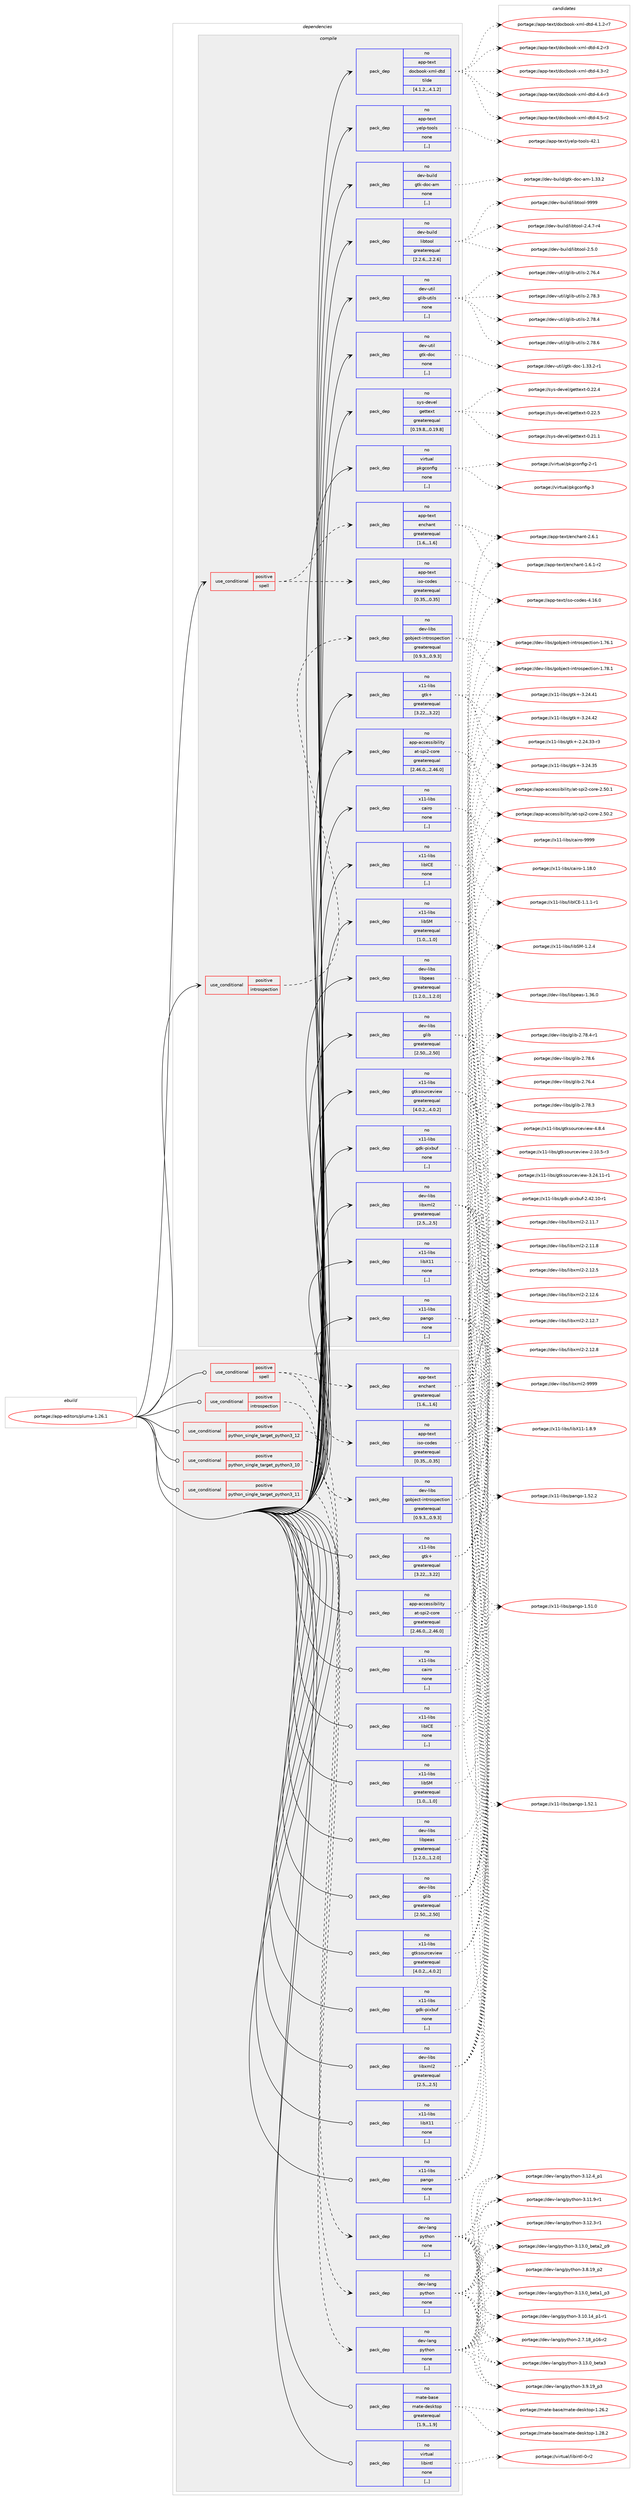 digraph prolog {

# *************
# Graph options
# *************

newrank=true;
concentrate=true;
compound=true;
graph [rankdir=LR,fontname=Helvetica,fontsize=10,ranksep=1.5];#, ranksep=2.5, nodesep=0.2];
edge  [arrowhead=vee];
node  [fontname=Helvetica,fontsize=10];

# **********
# The ebuild
# **********

subgraph cluster_leftcol {
color=gray;
rank=same;
label=<<i>ebuild</i>>;
id [label="portage://app-editors/pluma-1.26.1", color=red, width=4, href="../app-editors/pluma-1.26.1.svg"];
}

# ****************
# The dependencies
# ****************

subgraph cluster_midcol {
color=gray;
label=<<i>dependencies</i>>;
subgraph cluster_compile {
fillcolor="#eeeeee";
style=filled;
label=<<i>compile</i>>;
subgraph cond5375 {
dependency19518 [label=<<TABLE BORDER="0" CELLBORDER="1" CELLSPACING="0" CELLPADDING="4"><TR><TD ROWSPAN="3" CELLPADDING="10">use_conditional</TD></TR><TR><TD>positive</TD></TR><TR><TD>introspection</TD></TR></TABLE>>, shape=none, color=red];
subgraph pack14017 {
dependency19519 [label=<<TABLE BORDER="0" CELLBORDER="1" CELLSPACING="0" CELLPADDING="4" WIDTH="220"><TR><TD ROWSPAN="6" CELLPADDING="30">pack_dep</TD></TR><TR><TD WIDTH="110">no</TD></TR><TR><TD>dev-libs</TD></TR><TR><TD>gobject-introspection</TD></TR><TR><TD>greaterequal</TD></TR><TR><TD>[0.9.3,,,0.9.3]</TD></TR></TABLE>>, shape=none, color=blue];
}
dependency19518:e -> dependency19519:w [weight=20,style="dashed",arrowhead="vee"];
}
id:e -> dependency19518:w [weight=20,style="solid",arrowhead="vee"];
subgraph cond5376 {
dependency19520 [label=<<TABLE BORDER="0" CELLBORDER="1" CELLSPACING="0" CELLPADDING="4"><TR><TD ROWSPAN="3" CELLPADDING="10">use_conditional</TD></TR><TR><TD>positive</TD></TR><TR><TD>spell</TD></TR></TABLE>>, shape=none, color=red];
subgraph pack14018 {
dependency19521 [label=<<TABLE BORDER="0" CELLBORDER="1" CELLSPACING="0" CELLPADDING="4" WIDTH="220"><TR><TD ROWSPAN="6" CELLPADDING="30">pack_dep</TD></TR><TR><TD WIDTH="110">no</TD></TR><TR><TD>app-text</TD></TR><TR><TD>enchant</TD></TR><TR><TD>greaterequal</TD></TR><TR><TD>[1.6,,,1.6]</TD></TR></TABLE>>, shape=none, color=blue];
}
dependency19520:e -> dependency19521:w [weight=20,style="dashed",arrowhead="vee"];
subgraph pack14019 {
dependency19522 [label=<<TABLE BORDER="0" CELLBORDER="1" CELLSPACING="0" CELLPADDING="4" WIDTH="220"><TR><TD ROWSPAN="6" CELLPADDING="30">pack_dep</TD></TR><TR><TD WIDTH="110">no</TD></TR><TR><TD>app-text</TD></TR><TR><TD>iso-codes</TD></TR><TR><TD>greaterequal</TD></TR><TR><TD>[0.35,,,0.35]</TD></TR></TABLE>>, shape=none, color=blue];
}
dependency19520:e -> dependency19522:w [weight=20,style="dashed",arrowhead="vee"];
}
id:e -> dependency19520:w [weight=20,style="solid",arrowhead="vee"];
subgraph pack14020 {
dependency19523 [label=<<TABLE BORDER="0" CELLBORDER="1" CELLSPACING="0" CELLPADDING="4" WIDTH="220"><TR><TD ROWSPAN="6" CELLPADDING="30">pack_dep</TD></TR><TR><TD WIDTH="110">no</TD></TR><TR><TD>app-accessibility</TD></TR><TR><TD>at-spi2-core</TD></TR><TR><TD>greaterequal</TD></TR><TR><TD>[2.46.0,,,2.46.0]</TD></TR></TABLE>>, shape=none, color=blue];
}
id:e -> dependency19523:w [weight=20,style="solid",arrowhead="vee"];
subgraph pack14021 {
dependency19524 [label=<<TABLE BORDER="0" CELLBORDER="1" CELLSPACING="0" CELLPADDING="4" WIDTH="220"><TR><TD ROWSPAN="6" CELLPADDING="30">pack_dep</TD></TR><TR><TD WIDTH="110">no</TD></TR><TR><TD>app-text</TD></TR><TR><TD>docbook-xml-dtd</TD></TR><TR><TD>tilde</TD></TR><TR><TD>[4.1.2,,,4.1.2]</TD></TR></TABLE>>, shape=none, color=blue];
}
id:e -> dependency19524:w [weight=20,style="solid",arrowhead="vee"];
subgraph pack14022 {
dependency19525 [label=<<TABLE BORDER="0" CELLBORDER="1" CELLSPACING="0" CELLPADDING="4" WIDTH="220"><TR><TD ROWSPAN="6" CELLPADDING="30">pack_dep</TD></TR><TR><TD WIDTH="110">no</TD></TR><TR><TD>app-text</TD></TR><TR><TD>yelp-tools</TD></TR><TR><TD>none</TD></TR><TR><TD>[,,]</TD></TR></TABLE>>, shape=none, color=blue];
}
id:e -> dependency19525:w [weight=20,style="solid",arrowhead="vee"];
subgraph pack14023 {
dependency19526 [label=<<TABLE BORDER="0" CELLBORDER="1" CELLSPACING="0" CELLPADDING="4" WIDTH="220"><TR><TD ROWSPAN="6" CELLPADDING="30">pack_dep</TD></TR><TR><TD WIDTH="110">no</TD></TR><TR><TD>dev-build</TD></TR><TR><TD>gtk-doc-am</TD></TR><TR><TD>none</TD></TR><TR><TD>[,,]</TD></TR></TABLE>>, shape=none, color=blue];
}
id:e -> dependency19526:w [weight=20,style="solid",arrowhead="vee"];
subgraph pack14024 {
dependency19527 [label=<<TABLE BORDER="0" CELLBORDER="1" CELLSPACING="0" CELLPADDING="4" WIDTH="220"><TR><TD ROWSPAN="6" CELLPADDING="30">pack_dep</TD></TR><TR><TD WIDTH="110">no</TD></TR><TR><TD>dev-build</TD></TR><TR><TD>libtool</TD></TR><TR><TD>greaterequal</TD></TR><TR><TD>[2.2.6,,,2.2.6]</TD></TR></TABLE>>, shape=none, color=blue];
}
id:e -> dependency19527:w [weight=20,style="solid",arrowhead="vee"];
subgraph pack14025 {
dependency19528 [label=<<TABLE BORDER="0" CELLBORDER="1" CELLSPACING="0" CELLPADDING="4" WIDTH="220"><TR><TD ROWSPAN="6" CELLPADDING="30">pack_dep</TD></TR><TR><TD WIDTH="110">no</TD></TR><TR><TD>dev-libs</TD></TR><TR><TD>glib</TD></TR><TR><TD>greaterequal</TD></TR><TR><TD>[2.50,,,2.50]</TD></TR></TABLE>>, shape=none, color=blue];
}
id:e -> dependency19528:w [weight=20,style="solid",arrowhead="vee"];
subgraph pack14026 {
dependency19529 [label=<<TABLE BORDER="0" CELLBORDER="1" CELLSPACING="0" CELLPADDING="4" WIDTH="220"><TR><TD ROWSPAN="6" CELLPADDING="30">pack_dep</TD></TR><TR><TD WIDTH="110">no</TD></TR><TR><TD>dev-libs</TD></TR><TR><TD>libpeas</TD></TR><TR><TD>greaterequal</TD></TR><TR><TD>[1.2.0,,,1.2.0]</TD></TR></TABLE>>, shape=none, color=blue];
}
id:e -> dependency19529:w [weight=20,style="solid",arrowhead="vee"];
subgraph pack14027 {
dependency19530 [label=<<TABLE BORDER="0" CELLBORDER="1" CELLSPACING="0" CELLPADDING="4" WIDTH="220"><TR><TD ROWSPAN="6" CELLPADDING="30">pack_dep</TD></TR><TR><TD WIDTH="110">no</TD></TR><TR><TD>dev-libs</TD></TR><TR><TD>libxml2</TD></TR><TR><TD>greaterequal</TD></TR><TR><TD>[2.5,,,2.5]</TD></TR></TABLE>>, shape=none, color=blue];
}
id:e -> dependency19530:w [weight=20,style="solid",arrowhead="vee"];
subgraph pack14028 {
dependency19531 [label=<<TABLE BORDER="0" CELLBORDER="1" CELLSPACING="0" CELLPADDING="4" WIDTH="220"><TR><TD ROWSPAN="6" CELLPADDING="30">pack_dep</TD></TR><TR><TD WIDTH="110">no</TD></TR><TR><TD>dev-util</TD></TR><TR><TD>glib-utils</TD></TR><TR><TD>none</TD></TR><TR><TD>[,,]</TD></TR></TABLE>>, shape=none, color=blue];
}
id:e -> dependency19531:w [weight=20,style="solid",arrowhead="vee"];
subgraph pack14029 {
dependency19532 [label=<<TABLE BORDER="0" CELLBORDER="1" CELLSPACING="0" CELLPADDING="4" WIDTH="220"><TR><TD ROWSPAN="6" CELLPADDING="30">pack_dep</TD></TR><TR><TD WIDTH="110">no</TD></TR><TR><TD>dev-util</TD></TR><TR><TD>gtk-doc</TD></TR><TR><TD>none</TD></TR><TR><TD>[,,]</TD></TR></TABLE>>, shape=none, color=blue];
}
id:e -> dependency19532:w [weight=20,style="solid",arrowhead="vee"];
subgraph pack14030 {
dependency19533 [label=<<TABLE BORDER="0" CELLBORDER="1" CELLSPACING="0" CELLPADDING="4" WIDTH="220"><TR><TD ROWSPAN="6" CELLPADDING="30">pack_dep</TD></TR><TR><TD WIDTH="110">no</TD></TR><TR><TD>sys-devel</TD></TR><TR><TD>gettext</TD></TR><TR><TD>greaterequal</TD></TR><TR><TD>[0.19.8,,,0.19.8]</TD></TR></TABLE>>, shape=none, color=blue];
}
id:e -> dependency19533:w [weight=20,style="solid",arrowhead="vee"];
subgraph pack14031 {
dependency19534 [label=<<TABLE BORDER="0" CELLBORDER="1" CELLSPACING="0" CELLPADDING="4" WIDTH="220"><TR><TD ROWSPAN="6" CELLPADDING="30">pack_dep</TD></TR><TR><TD WIDTH="110">no</TD></TR><TR><TD>virtual</TD></TR><TR><TD>pkgconfig</TD></TR><TR><TD>none</TD></TR><TR><TD>[,,]</TD></TR></TABLE>>, shape=none, color=blue];
}
id:e -> dependency19534:w [weight=20,style="solid",arrowhead="vee"];
subgraph pack14032 {
dependency19535 [label=<<TABLE BORDER="0" CELLBORDER="1" CELLSPACING="0" CELLPADDING="4" WIDTH="220"><TR><TD ROWSPAN="6" CELLPADDING="30">pack_dep</TD></TR><TR><TD WIDTH="110">no</TD></TR><TR><TD>x11-libs</TD></TR><TR><TD>cairo</TD></TR><TR><TD>none</TD></TR><TR><TD>[,,]</TD></TR></TABLE>>, shape=none, color=blue];
}
id:e -> dependency19535:w [weight=20,style="solid",arrowhead="vee"];
subgraph pack14033 {
dependency19536 [label=<<TABLE BORDER="0" CELLBORDER="1" CELLSPACING="0" CELLPADDING="4" WIDTH="220"><TR><TD ROWSPAN="6" CELLPADDING="30">pack_dep</TD></TR><TR><TD WIDTH="110">no</TD></TR><TR><TD>x11-libs</TD></TR><TR><TD>gdk-pixbuf</TD></TR><TR><TD>none</TD></TR><TR><TD>[,,]</TD></TR></TABLE>>, shape=none, color=blue];
}
id:e -> dependency19536:w [weight=20,style="solid",arrowhead="vee"];
subgraph pack14034 {
dependency19537 [label=<<TABLE BORDER="0" CELLBORDER="1" CELLSPACING="0" CELLPADDING="4" WIDTH="220"><TR><TD ROWSPAN="6" CELLPADDING="30">pack_dep</TD></TR><TR><TD WIDTH="110">no</TD></TR><TR><TD>x11-libs</TD></TR><TR><TD>gtk+</TD></TR><TR><TD>greaterequal</TD></TR><TR><TD>[3.22,,,3.22]</TD></TR></TABLE>>, shape=none, color=blue];
}
id:e -> dependency19537:w [weight=20,style="solid",arrowhead="vee"];
subgraph pack14035 {
dependency19538 [label=<<TABLE BORDER="0" CELLBORDER="1" CELLSPACING="0" CELLPADDING="4" WIDTH="220"><TR><TD ROWSPAN="6" CELLPADDING="30">pack_dep</TD></TR><TR><TD WIDTH="110">no</TD></TR><TR><TD>x11-libs</TD></TR><TR><TD>gtksourceview</TD></TR><TR><TD>greaterequal</TD></TR><TR><TD>[4.0.2,,,4.0.2]</TD></TR></TABLE>>, shape=none, color=blue];
}
id:e -> dependency19538:w [weight=20,style="solid",arrowhead="vee"];
subgraph pack14036 {
dependency19539 [label=<<TABLE BORDER="0" CELLBORDER="1" CELLSPACING="0" CELLPADDING="4" WIDTH="220"><TR><TD ROWSPAN="6" CELLPADDING="30">pack_dep</TD></TR><TR><TD WIDTH="110">no</TD></TR><TR><TD>x11-libs</TD></TR><TR><TD>libICE</TD></TR><TR><TD>none</TD></TR><TR><TD>[,,]</TD></TR></TABLE>>, shape=none, color=blue];
}
id:e -> dependency19539:w [weight=20,style="solid",arrowhead="vee"];
subgraph pack14037 {
dependency19540 [label=<<TABLE BORDER="0" CELLBORDER="1" CELLSPACING="0" CELLPADDING="4" WIDTH="220"><TR><TD ROWSPAN="6" CELLPADDING="30">pack_dep</TD></TR><TR><TD WIDTH="110">no</TD></TR><TR><TD>x11-libs</TD></TR><TR><TD>libSM</TD></TR><TR><TD>greaterequal</TD></TR><TR><TD>[1.0,,,1.0]</TD></TR></TABLE>>, shape=none, color=blue];
}
id:e -> dependency19540:w [weight=20,style="solid",arrowhead="vee"];
subgraph pack14038 {
dependency19541 [label=<<TABLE BORDER="0" CELLBORDER="1" CELLSPACING="0" CELLPADDING="4" WIDTH="220"><TR><TD ROWSPAN="6" CELLPADDING="30">pack_dep</TD></TR><TR><TD WIDTH="110">no</TD></TR><TR><TD>x11-libs</TD></TR><TR><TD>libX11</TD></TR><TR><TD>none</TD></TR><TR><TD>[,,]</TD></TR></TABLE>>, shape=none, color=blue];
}
id:e -> dependency19541:w [weight=20,style="solid",arrowhead="vee"];
subgraph pack14039 {
dependency19542 [label=<<TABLE BORDER="0" CELLBORDER="1" CELLSPACING="0" CELLPADDING="4" WIDTH="220"><TR><TD ROWSPAN="6" CELLPADDING="30">pack_dep</TD></TR><TR><TD WIDTH="110">no</TD></TR><TR><TD>x11-libs</TD></TR><TR><TD>pango</TD></TR><TR><TD>none</TD></TR><TR><TD>[,,]</TD></TR></TABLE>>, shape=none, color=blue];
}
id:e -> dependency19542:w [weight=20,style="solid",arrowhead="vee"];
}
subgraph cluster_compileandrun {
fillcolor="#eeeeee";
style=filled;
label=<<i>compile and run</i>>;
}
subgraph cluster_run {
fillcolor="#eeeeee";
style=filled;
label=<<i>run</i>>;
subgraph cond5377 {
dependency19543 [label=<<TABLE BORDER="0" CELLBORDER="1" CELLSPACING="0" CELLPADDING="4"><TR><TD ROWSPAN="3" CELLPADDING="10">use_conditional</TD></TR><TR><TD>positive</TD></TR><TR><TD>introspection</TD></TR></TABLE>>, shape=none, color=red];
subgraph pack14040 {
dependency19544 [label=<<TABLE BORDER="0" CELLBORDER="1" CELLSPACING="0" CELLPADDING="4" WIDTH="220"><TR><TD ROWSPAN="6" CELLPADDING="30">pack_dep</TD></TR><TR><TD WIDTH="110">no</TD></TR><TR><TD>dev-libs</TD></TR><TR><TD>gobject-introspection</TD></TR><TR><TD>greaterequal</TD></TR><TR><TD>[0.9.3,,,0.9.3]</TD></TR></TABLE>>, shape=none, color=blue];
}
dependency19543:e -> dependency19544:w [weight=20,style="dashed",arrowhead="vee"];
}
id:e -> dependency19543:w [weight=20,style="solid",arrowhead="odot"];
subgraph cond5378 {
dependency19545 [label=<<TABLE BORDER="0" CELLBORDER="1" CELLSPACING="0" CELLPADDING="4"><TR><TD ROWSPAN="3" CELLPADDING="10">use_conditional</TD></TR><TR><TD>positive</TD></TR><TR><TD>python_single_target_python3_10</TD></TR></TABLE>>, shape=none, color=red];
subgraph pack14041 {
dependency19546 [label=<<TABLE BORDER="0" CELLBORDER="1" CELLSPACING="0" CELLPADDING="4" WIDTH="220"><TR><TD ROWSPAN="6" CELLPADDING="30">pack_dep</TD></TR><TR><TD WIDTH="110">no</TD></TR><TR><TD>dev-lang</TD></TR><TR><TD>python</TD></TR><TR><TD>none</TD></TR><TR><TD>[,,]</TD></TR></TABLE>>, shape=none, color=blue];
}
dependency19545:e -> dependency19546:w [weight=20,style="dashed",arrowhead="vee"];
}
id:e -> dependency19545:w [weight=20,style="solid",arrowhead="odot"];
subgraph cond5379 {
dependency19547 [label=<<TABLE BORDER="0" CELLBORDER="1" CELLSPACING="0" CELLPADDING="4"><TR><TD ROWSPAN="3" CELLPADDING="10">use_conditional</TD></TR><TR><TD>positive</TD></TR><TR><TD>python_single_target_python3_11</TD></TR></TABLE>>, shape=none, color=red];
subgraph pack14042 {
dependency19548 [label=<<TABLE BORDER="0" CELLBORDER="1" CELLSPACING="0" CELLPADDING="4" WIDTH="220"><TR><TD ROWSPAN="6" CELLPADDING="30">pack_dep</TD></TR><TR><TD WIDTH="110">no</TD></TR><TR><TD>dev-lang</TD></TR><TR><TD>python</TD></TR><TR><TD>none</TD></TR><TR><TD>[,,]</TD></TR></TABLE>>, shape=none, color=blue];
}
dependency19547:e -> dependency19548:w [weight=20,style="dashed",arrowhead="vee"];
}
id:e -> dependency19547:w [weight=20,style="solid",arrowhead="odot"];
subgraph cond5380 {
dependency19549 [label=<<TABLE BORDER="0" CELLBORDER="1" CELLSPACING="0" CELLPADDING="4"><TR><TD ROWSPAN="3" CELLPADDING="10">use_conditional</TD></TR><TR><TD>positive</TD></TR><TR><TD>python_single_target_python3_12</TD></TR></TABLE>>, shape=none, color=red];
subgraph pack14043 {
dependency19550 [label=<<TABLE BORDER="0" CELLBORDER="1" CELLSPACING="0" CELLPADDING="4" WIDTH="220"><TR><TD ROWSPAN="6" CELLPADDING="30">pack_dep</TD></TR><TR><TD WIDTH="110">no</TD></TR><TR><TD>dev-lang</TD></TR><TR><TD>python</TD></TR><TR><TD>none</TD></TR><TR><TD>[,,]</TD></TR></TABLE>>, shape=none, color=blue];
}
dependency19549:e -> dependency19550:w [weight=20,style="dashed",arrowhead="vee"];
}
id:e -> dependency19549:w [weight=20,style="solid",arrowhead="odot"];
subgraph cond5381 {
dependency19551 [label=<<TABLE BORDER="0" CELLBORDER="1" CELLSPACING="0" CELLPADDING="4"><TR><TD ROWSPAN="3" CELLPADDING="10">use_conditional</TD></TR><TR><TD>positive</TD></TR><TR><TD>spell</TD></TR></TABLE>>, shape=none, color=red];
subgraph pack14044 {
dependency19552 [label=<<TABLE BORDER="0" CELLBORDER="1" CELLSPACING="0" CELLPADDING="4" WIDTH="220"><TR><TD ROWSPAN="6" CELLPADDING="30">pack_dep</TD></TR><TR><TD WIDTH="110">no</TD></TR><TR><TD>app-text</TD></TR><TR><TD>enchant</TD></TR><TR><TD>greaterequal</TD></TR><TR><TD>[1.6,,,1.6]</TD></TR></TABLE>>, shape=none, color=blue];
}
dependency19551:e -> dependency19552:w [weight=20,style="dashed",arrowhead="vee"];
subgraph pack14045 {
dependency19553 [label=<<TABLE BORDER="0" CELLBORDER="1" CELLSPACING="0" CELLPADDING="4" WIDTH="220"><TR><TD ROWSPAN="6" CELLPADDING="30">pack_dep</TD></TR><TR><TD WIDTH="110">no</TD></TR><TR><TD>app-text</TD></TR><TR><TD>iso-codes</TD></TR><TR><TD>greaterequal</TD></TR><TR><TD>[0.35,,,0.35]</TD></TR></TABLE>>, shape=none, color=blue];
}
dependency19551:e -> dependency19553:w [weight=20,style="dashed",arrowhead="vee"];
}
id:e -> dependency19551:w [weight=20,style="solid",arrowhead="odot"];
subgraph pack14046 {
dependency19554 [label=<<TABLE BORDER="0" CELLBORDER="1" CELLSPACING="0" CELLPADDING="4" WIDTH="220"><TR><TD ROWSPAN="6" CELLPADDING="30">pack_dep</TD></TR><TR><TD WIDTH="110">no</TD></TR><TR><TD>app-accessibility</TD></TR><TR><TD>at-spi2-core</TD></TR><TR><TD>greaterequal</TD></TR><TR><TD>[2.46.0,,,2.46.0]</TD></TR></TABLE>>, shape=none, color=blue];
}
id:e -> dependency19554:w [weight=20,style="solid",arrowhead="odot"];
subgraph pack14047 {
dependency19555 [label=<<TABLE BORDER="0" CELLBORDER="1" CELLSPACING="0" CELLPADDING="4" WIDTH="220"><TR><TD ROWSPAN="6" CELLPADDING="30">pack_dep</TD></TR><TR><TD WIDTH="110">no</TD></TR><TR><TD>dev-libs</TD></TR><TR><TD>glib</TD></TR><TR><TD>greaterequal</TD></TR><TR><TD>[2.50,,,2.50]</TD></TR></TABLE>>, shape=none, color=blue];
}
id:e -> dependency19555:w [weight=20,style="solid",arrowhead="odot"];
subgraph pack14048 {
dependency19556 [label=<<TABLE BORDER="0" CELLBORDER="1" CELLSPACING="0" CELLPADDING="4" WIDTH="220"><TR><TD ROWSPAN="6" CELLPADDING="30">pack_dep</TD></TR><TR><TD WIDTH="110">no</TD></TR><TR><TD>dev-libs</TD></TR><TR><TD>libpeas</TD></TR><TR><TD>greaterequal</TD></TR><TR><TD>[1.2.0,,,1.2.0]</TD></TR></TABLE>>, shape=none, color=blue];
}
id:e -> dependency19556:w [weight=20,style="solid",arrowhead="odot"];
subgraph pack14049 {
dependency19557 [label=<<TABLE BORDER="0" CELLBORDER="1" CELLSPACING="0" CELLPADDING="4" WIDTH="220"><TR><TD ROWSPAN="6" CELLPADDING="30">pack_dep</TD></TR><TR><TD WIDTH="110">no</TD></TR><TR><TD>dev-libs</TD></TR><TR><TD>libxml2</TD></TR><TR><TD>greaterequal</TD></TR><TR><TD>[2.5,,,2.5]</TD></TR></TABLE>>, shape=none, color=blue];
}
id:e -> dependency19557:w [weight=20,style="solid",arrowhead="odot"];
subgraph pack14050 {
dependency19558 [label=<<TABLE BORDER="0" CELLBORDER="1" CELLSPACING="0" CELLPADDING="4" WIDTH="220"><TR><TD ROWSPAN="6" CELLPADDING="30">pack_dep</TD></TR><TR><TD WIDTH="110">no</TD></TR><TR><TD>mate-base</TD></TR><TR><TD>mate-desktop</TD></TR><TR><TD>greaterequal</TD></TR><TR><TD>[1.9,,,1.9]</TD></TR></TABLE>>, shape=none, color=blue];
}
id:e -> dependency19558:w [weight=20,style="solid",arrowhead="odot"];
subgraph pack14051 {
dependency19559 [label=<<TABLE BORDER="0" CELLBORDER="1" CELLSPACING="0" CELLPADDING="4" WIDTH="220"><TR><TD ROWSPAN="6" CELLPADDING="30">pack_dep</TD></TR><TR><TD WIDTH="110">no</TD></TR><TR><TD>virtual</TD></TR><TR><TD>libintl</TD></TR><TR><TD>none</TD></TR><TR><TD>[,,]</TD></TR></TABLE>>, shape=none, color=blue];
}
id:e -> dependency19559:w [weight=20,style="solid",arrowhead="odot"];
subgraph pack14052 {
dependency19560 [label=<<TABLE BORDER="0" CELLBORDER="1" CELLSPACING="0" CELLPADDING="4" WIDTH="220"><TR><TD ROWSPAN="6" CELLPADDING="30">pack_dep</TD></TR><TR><TD WIDTH="110">no</TD></TR><TR><TD>x11-libs</TD></TR><TR><TD>cairo</TD></TR><TR><TD>none</TD></TR><TR><TD>[,,]</TD></TR></TABLE>>, shape=none, color=blue];
}
id:e -> dependency19560:w [weight=20,style="solid",arrowhead="odot"];
subgraph pack14053 {
dependency19561 [label=<<TABLE BORDER="0" CELLBORDER="1" CELLSPACING="0" CELLPADDING="4" WIDTH="220"><TR><TD ROWSPAN="6" CELLPADDING="30">pack_dep</TD></TR><TR><TD WIDTH="110">no</TD></TR><TR><TD>x11-libs</TD></TR><TR><TD>gdk-pixbuf</TD></TR><TR><TD>none</TD></TR><TR><TD>[,,]</TD></TR></TABLE>>, shape=none, color=blue];
}
id:e -> dependency19561:w [weight=20,style="solid",arrowhead="odot"];
subgraph pack14054 {
dependency19562 [label=<<TABLE BORDER="0" CELLBORDER="1" CELLSPACING="0" CELLPADDING="4" WIDTH="220"><TR><TD ROWSPAN="6" CELLPADDING="30">pack_dep</TD></TR><TR><TD WIDTH="110">no</TD></TR><TR><TD>x11-libs</TD></TR><TR><TD>gtk+</TD></TR><TR><TD>greaterequal</TD></TR><TR><TD>[3.22,,,3.22]</TD></TR></TABLE>>, shape=none, color=blue];
}
id:e -> dependency19562:w [weight=20,style="solid",arrowhead="odot"];
subgraph pack14055 {
dependency19563 [label=<<TABLE BORDER="0" CELLBORDER="1" CELLSPACING="0" CELLPADDING="4" WIDTH="220"><TR><TD ROWSPAN="6" CELLPADDING="30">pack_dep</TD></TR><TR><TD WIDTH="110">no</TD></TR><TR><TD>x11-libs</TD></TR><TR><TD>gtksourceview</TD></TR><TR><TD>greaterequal</TD></TR><TR><TD>[4.0.2,,,4.0.2]</TD></TR></TABLE>>, shape=none, color=blue];
}
id:e -> dependency19563:w [weight=20,style="solid",arrowhead="odot"];
subgraph pack14056 {
dependency19564 [label=<<TABLE BORDER="0" CELLBORDER="1" CELLSPACING="0" CELLPADDING="4" WIDTH="220"><TR><TD ROWSPAN="6" CELLPADDING="30">pack_dep</TD></TR><TR><TD WIDTH="110">no</TD></TR><TR><TD>x11-libs</TD></TR><TR><TD>libICE</TD></TR><TR><TD>none</TD></TR><TR><TD>[,,]</TD></TR></TABLE>>, shape=none, color=blue];
}
id:e -> dependency19564:w [weight=20,style="solid",arrowhead="odot"];
subgraph pack14057 {
dependency19565 [label=<<TABLE BORDER="0" CELLBORDER="1" CELLSPACING="0" CELLPADDING="4" WIDTH="220"><TR><TD ROWSPAN="6" CELLPADDING="30">pack_dep</TD></TR><TR><TD WIDTH="110">no</TD></TR><TR><TD>x11-libs</TD></TR><TR><TD>libSM</TD></TR><TR><TD>greaterequal</TD></TR><TR><TD>[1.0,,,1.0]</TD></TR></TABLE>>, shape=none, color=blue];
}
id:e -> dependency19565:w [weight=20,style="solid",arrowhead="odot"];
subgraph pack14058 {
dependency19566 [label=<<TABLE BORDER="0" CELLBORDER="1" CELLSPACING="0" CELLPADDING="4" WIDTH="220"><TR><TD ROWSPAN="6" CELLPADDING="30">pack_dep</TD></TR><TR><TD WIDTH="110">no</TD></TR><TR><TD>x11-libs</TD></TR><TR><TD>libX11</TD></TR><TR><TD>none</TD></TR><TR><TD>[,,]</TD></TR></TABLE>>, shape=none, color=blue];
}
id:e -> dependency19566:w [weight=20,style="solid",arrowhead="odot"];
subgraph pack14059 {
dependency19567 [label=<<TABLE BORDER="0" CELLBORDER="1" CELLSPACING="0" CELLPADDING="4" WIDTH="220"><TR><TD ROWSPAN="6" CELLPADDING="30">pack_dep</TD></TR><TR><TD WIDTH="110">no</TD></TR><TR><TD>x11-libs</TD></TR><TR><TD>pango</TD></TR><TR><TD>none</TD></TR><TR><TD>[,,]</TD></TR></TABLE>>, shape=none, color=blue];
}
id:e -> dependency19567:w [weight=20,style="solid",arrowhead="odot"];
}
}

# **************
# The candidates
# **************

subgraph cluster_choices {
rank=same;
color=gray;
label=<<i>candidates</i>>;

subgraph choice14017 {
color=black;
nodesep=1;
choice1001011184510810598115471031119810610199116451051101161141111151121019911610511111045494655544649 [label="portage://dev-libs/gobject-introspection-1.76.1", color=red, width=4,href="../dev-libs/gobject-introspection-1.76.1.svg"];
choice1001011184510810598115471031119810610199116451051101161141111151121019911610511111045494655564649 [label="portage://dev-libs/gobject-introspection-1.78.1", color=red, width=4,href="../dev-libs/gobject-introspection-1.78.1.svg"];
dependency19519:e -> choice1001011184510810598115471031119810610199116451051101161141111151121019911610511111045494655544649:w [style=dotted,weight="100"];
dependency19519:e -> choice1001011184510810598115471031119810610199116451051101161141111151121019911610511111045494655564649:w [style=dotted,weight="100"];
}
subgraph choice14018 {
color=black;
nodesep=1;
choice97112112451161011201164710111099104971101164549465446494511450 [label="portage://app-text/enchant-1.6.1-r2", color=red, width=4,href="../app-text/enchant-1.6.1-r2.svg"];
choice9711211245116101120116471011109910497110116455046544649 [label="portage://app-text/enchant-2.6.1", color=red, width=4,href="../app-text/enchant-2.6.1.svg"];
dependency19521:e -> choice97112112451161011201164710111099104971101164549465446494511450:w [style=dotted,weight="100"];
dependency19521:e -> choice9711211245116101120116471011109910497110116455046544649:w [style=dotted,weight="100"];
}
subgraph choice14019 {
color=black;
nodesep=1;
choice971121124511610112011647105115111459911110010111545524649544648 [label="portage://app-text/iso-codes-4.16.0", color=red, width=4,href="../app-text/iso-codes-4.16.0.svg"];
dependency19522:e -> choice971121124511610112011647105115111459911110010111545524649544648:w [style=dotted,weight="100"];
}
subgraph choice14020 {
color=black;
nodesep=1;
choice97112112459799991011151151059810510810511612147971164511511210550459911111410145504653484649 [label="portage://app-accessibility/at-spi2-core-2.50.1", color=red, width=4,href="../app-accessibility/at-spi2-core-2.50.1.svg"];
choice97112112459799991011151151059810510810511612147971164511511210550459911111410145504653484650 [label="portage://app-accessibility/at-spi2-core-2.50.2", color=red, width=4,href="../app-accessibility/at-spi2-core-2.50.2.svg"];
dependency19523:e -> choice97112112459799991011151151059810510810511612147971164511511210550459911111410145504653484649:w [style=dotted,weight="100"];
dependency19523:e -> choice97112112459799991011151151059810510810511612147971164511511210550459911111410145504653484650:w [style=dotted,weight="100"];
}
subgraph choice14021 {
color=black;
nodesep=1;
choice971121124511610112011647100111999811111110745120109108451001161004552464946504511455 [label="portage://app-text/docbook-xml-dtd-4.1.2-r7", color=red, width=4,href="../app-text/docbook-xml-dtd-4.1.2-r7.svg"];
choice97112112451161011201164710011199981111111074512010910845100116100455246504511451 [label="portage://app-text/docbook-xml-dtd-4.2-r3", color=red, width=4,href="../app-text/docbook-xml-dtd-4.2-r3.svg"];
choice97112112451161011201164710011199981111111074512010910845100116100455246514511450 [label="portage://app-text/docbook-xml-dtd-4.3-r2", color=red, width=4,href="../app-text/docbook-xml-dtd-4.3-r2.svg"];
choice97112112451161011201164710011199981111111074512010910845100116100455246524511451 [label="portage://app-text/docbook-xml-dtd-4.4-r3", color=red, width=4,href="../app-text/docbook-xml-dtd-4.4-r3.svg"];
choice97112112451161011201164710011199981111111074512010910845100116100455246534511450 [label="portage://app-text/docbook-xml-dtd-4.5-r2", color=red, width=4,href="../app-text/docbook-xml-dtd-4.5-r2.svg"];
dependency19524:e -> choice971121124511610112011647100111999811111110745120109108451001161004552464946504511455:w [style=dotted,weight="100"];
dependency19524:e -> choice97112112451161011201164710011199981111111074512010910845100116100455246504511451:w [style=dotted,weight="100"];
dependency19524:e -> choice97112112451161011201164710011199981111111074512010910845100116100455246514511450:w [style=dotted,weight="100"];
dependency19524:e -> choice97112112451161011201164710011199981111111074512010910845100116100455246524511451:w [style=dotted,weight="100"];
dependency19524:e -> choice97112112451161011201164710011199981111111074512010910845100116100455246534511450:w [style=dotted,weight="100"];
}
subgraph choice14022 {
color=black;
nodesep=1;
choice971121124511610112011647121101108112451161111111081154552504649 [label="portage://app-text/yelp-tools-42.1", color=red, width=4,href="../app-text/yelp-tools-42.1.svg"];
dependency19525:e -> choice971121124511610112011647121101108112451161111111081154552504649:w [style=dotted,weight="100"];
}
subgraph choice14023 {
color=black;
nodesep=1;
choice1001011184598117105108100471031161074510011199459710945494651514650 [label="portage://dev-build/gtk-doc-am-1.33.2", color=red, width=4,href="../dev-build/gtk-doc-am-1.33.2.svg"];
dependency19526:e -> choice1001011184598117105108100471031161074510011199459710945494651514650:w [style=dotted,weight="100"];
}
subgraph choice14024 {
color=black;
nodesep=1;
choice100101118459811710510810047108105981161111111084550465246554511452 [label="portage://dev-build/libtool-2.4.7-r4", color=red, width=4,href="../dev-build/libtool-2.4.7-r4.svg"];
choice10010111845981171051081004710810598116111111108455046534648 [label="portage://dev-build/libtool-2.5.0", color=red, width=4,href="../dev-build/libtool-2.5.0.svg"];
choice100101118459811710510810047108105981161111111084557575757 [label="portage://dev-build/libtool-9999", color=red, width=4,href="../dev-build/libtool-9999.svg"];
dependency19527:e -> choice100101118459811710510810047108105981161111111084550465246554511452:w [style=dotted,weight="100"];
dependency19527:e -> choice10010111845981171051081004710810598116111111108455046534648:w [style=dotted,weight="100"];
dependency19527:e -> choice100101118459811710510810047108105981161111111084557575757:w [style=dotted,weight="100"];
}
subgraph choice14025 {
color=black;
nodesep=1;
choice1001011184510810598115471031081059845504655544652 [label="portage://dev-libs/glib-2.76.4", color=red, width=4,href="../dev-libs/glib-2.76.4.svg"];
choice1001011184510810598115471031081059845504655564651 [label="portage://dev-libs/glib-2.78.3", color=red, width=4,href="../dev-libs/glib-2.78.3.svg"];
choice10010111845108105981154710310810598455046555646524511449 [label="portage://dev-libs/glib-2.78.4-r1", color=red, width=4,href="../dev-libs/glib-2.78.4-r1.svg"];
choice1001011184510810598115471031081059845504655564654 [label="portage://dev-libs/glib-2.78.6", color=red, width=4,href="../dev-libs/glib-2.78.6.svg"];
dependency19528:e -> choice1001011184510810598115471031081059845504655544652:w [style=dotted,weight="100"];
dependency19528:e -> choice1001011184510810598115471031081059845504655564651:w [style=dotted,weight="100"];
dependency19528:e -> choice10010111845108105981154710310810598455046555646524511449:w [style=dotted,weight="100"];
dependency19528:e -> choice1001011184510810598115471031081059845504655564654:w [style=dotted,weight="100"];
}
subgraph choice14026 {
color=black;
nodesep=1;
choice100101118451081059811547108105981121019711545494651544648 [label="portage://dev-libs/libpeas-1.36.0", color=red, width=4,href="../dev-libs/libpeas-1.36.0.svg"];
dependency19529:e -> choice100101118451081059811547108105981121019711545494651544648:w [style=dotted,weight="100"];
}
subgraph choice14027 {
color=black;
nodesep=1;
choice100101118451081059811547108105981201091085045504649494655 [label="portage://dev-libs/libxml2-2.11.7", color=red, width=4,href="../dev-libs/libxml2-2.11.7.svg"];
choice100101118451081059811547108105981201091085045504649494656 [label="portage://dev-libs/libxml2-2.11.8", color=red, width=4,href="../dev-libs/libxml2-2.11.8.svg"];
choice100101118451081059811547108105981201091085045504649504653 [label="portage://dev-libs/libxml2-2.12.5", color=red, width=4,href="../dev-libs/libxml2-2.12.5.svg"];
choice100101118451081059811547108105981201091085045504649504654 [label="portage://dev-libs/libxml2-2.12.6", color=red, width=4,href="../dev-libs/libxml2-2.12.6.svg"];
choice100101118451081059811547108105981201091085045504649504655 [label="portage://dev-libs/libxml2-2.12.7", color=red, width=4,href="../dev-libs/libxml2-2.12.7.svg"];
choice100101118451081059811547108105981201091085045504649504656 [label="portage://dev-libs/libxml2-2.12.8", color=red, width=4,href="../dev-libs/libxml2-2.12.8.svg"];
choice10010111845108105981154710810598120109108504557575757 [label="portage://dev-libs/libxml2-9999", color=red, width=4,href="../dev-libs/libxml2-9999.svg"];
dependency19530:e -> choice100101118451081059811547108105981201091085045504649494655:w [style=dotted,weight="100"];
dependency19530:e -> choice100101118451081059811547108105981201091085045504649494656:w [style=dotted,weight="100"];
dependency19530:e -> choice100101118451081059811547108105981201091085045504649504653:w [style=dotted,weight="100"];
dependency19530:e -> choice100101118451081059811547108105981201091085045504649504654:w [style=dotted,weight="100"];
dependency19530:e -> choice100101118451081059811547108105981201091085045504649504655:w [style=dotted,weight="100"];
dependency19530:e -> choice100101118451081059811547108105981201091085045504649504656:w [style=dotted,weight="100"];
dependency19530:e -> choice10010111845108105981154710810598120109108504557575757:w [style=dotted,weight="100"];
}
subgraph choice14028 {
color=black;
nodesep=1;
choice1001011184511711610510847103108105984511711610510811545504655544652 [label="portage://dev-util/glib-utils-2.76.4", color=red, width=4,href="../dev-util/glib-utils-2.76.4.svg"];
choice1001011184511711610510847103108105984511711610510811545504655564651 [label="portage://dev-util/glib-utils-2.78.3", color=red, width=4,href="../dev-util/glib-utils-2.78.3.svg"];
choice1001011184511711610510847103108105984511711610510811545504655564652 [label="portage://dev-util/glib-utils-2.78.4", color=red, width=4,href="../dev-util/glib-utils-2.78.4.svg"];
choice1001011184511711610510847103108105984511711610510811545504655564654 [label="portage://dev-util/glib-utils-2.78.6", color=red, width=4,href="../dev-util/glib-utils-2.78.6.svg"];
dependency19531:e -> choice1001011184511711610510847103108105984511711610510811545504655544652:w [style=dotted,weight="100"];
dependency19531:e -> choice1001011184511711610510847103108105984511711610510811545504655564651:w [style=dotted,weight="100"];
dependency19531:e -> choice1001011184511711610510847103108105984511711610510811545504655564652:w [style=dotted,weight="100"];
dependency19531:e -> choice1001011184511711610510847103108105984511711610510811545504655564654:w [style=dotted,weight="100"];
}
subgraph choice14029 {
color=black;
nodesep=1;
choice10010111845117116105108471031161074510011199454946515146504511449 [label="portage://dev-util/gtk-doc-1.33.2-r1", color=red, width=4,href="../dev-util/gtk-doc-1.33.2-r1.svg"];
dependency19532:e -> choice10010111845117116105108471031161074510011199454946515146504511449:w [style=dotted,weight="100"];
}
subgraph choice14030 {
color=black;
nodesep=1;
choice115121115451001011181011084710310111611610112011645484650494649 [label="portage://sys-devel/gettext-0.21.1", color=red, width=4,href="../sys-devel/gettext-0.21.1.svg"];
choice115121115451001011181011084710310111611610112011645484650504652 [label="portage://sys-devel/gettext-0.22.4", color=red, width=4,href="../sys-devel/gettext-0.22.4.svg"];
choice115121115451001011181011084710310111611610112011645484650504653 [label="portage://sys-devel/gettext-0.22.5", color=red, width=4,href="../sys-devel/gettext-0.22.5.svg"];
dependency19533:e -> choice115121115451001011181011084710310111611610112011645484650494649:w [style=dotted,weight="100"];
dependency19533:e -> choice115121115451001011181011084710310111611610112011645484650504652:w [style=dotted,weight="100"];
dependency19533:e -> choice115121115451001011181011084710310111611610112011645484650504653:w [style=dotted,weight="100"];
}
subgraph choice14031 {
color=black;
nodesep=1;
choice11810511411611797108471121071039911111010210510345504511449 [label="portage://virtual/pkgconfig-2-r1", color=red, width=4,href="../virtual/pkgconfig-2-r1.svg"];
choice1181051141161179710847112107103991111101021051034551 [label="portage://virtual/pkgconfig-3", color=red, width=4,href="../virtual/pkgconfig-3.svg"];
dependency19534:e -> choice11810511411611797108471121071039911111010210510345504511449:w [style=dotted,weight="100"];
dependency19534:e -> choice1181051141161179710847112107103991111101021051034551:w [style=dotted,weight="100"];
}
subgraph choice14032 {
color=black;
nodesep=1;
choice1204949451081059811547999710511411145494649564648 [label="portage://x11-libs/cairo-1.18.0", color=red, width=4,href="../x11-libs/cairo-1.18.0.svg"];
choice120494945108105981154799971051141114557575757 [label="portage://x11-libs/cairo-9999", color=red, width=4,href="../x11-libs/cairo-9999.svg"];
dependency19535:e -> choice1204949451081059811547999710511411145494649564648:w [style=dotted,weight="100"];
dependency19535:e -> choice120494945108105981154799971051141114557575757:w [style=dotted,weight="100"];
}
subgraph choice14033 {
color=black;
nodesep=1;
choice1204949451081059811547103100107451121051209811710245504652504649484511449 [label="portage://x11-libs/gdk-pixbuf-2.42.10-r1", color=red, width=4,href="../x11-libs/gdk-pixbuf-2.42.10-r1.svg"];
dependency19536:e -> choice1204949451081059811547103100107451121051209811710245504652504649484511449:w [style=dotted,weight="100"];
}
subgraph choice14034 {
color=black;
nodesep=1;
choice12049494510810598115471031161074345504650524651514511451 [label="portage://x11-libs/gtk+-2.24.33-r3", color=red, width=4,href="../x11-libs/gtk+-2.24.33-r3.svg"];
choice1204949451081059811547103116107434551465052465153 [label="portage://x11-libs/gtk+-3.24.35", color=red, width=4,href="../x11-libs/gtk+-3.24.35.svg"];
choice1204949451081059811547103116107434551465052465249 [label="portage://x11-libs/gtk+-3.24.41", color=red, width=4,href="../x11-libs/gtk+-3.24.41.svg"];
choice1204949451081059811547103116107434551465052465250 [label="portage://x11-libs/gtk+-3.24.42", color=red, width=4,href="../x11-libs/gtk+-3.24.42.svg"];
dependency19537:e -> choice12049494510810598115471031161074345504650524651514511451:w [style=dotted,weight="100"];
dependency19537:e -> choice1204949451081059811547103116107434551465052465153:w [style=dotted,weight="100"];
dependency19537:e -> choice1204949451081059811547103116107434551465052465249:w [style=dotted,weight="100"];
dependency19537:e -> choice1204949451081059811547103116107434551465052465250:w [style=dotted,weight="100"];
}
subgraph choice14035 {
color=black;
nodesep=1;
choice120494945108105981154710311610711511111711499101118105101119455046494846534511451 [label="portage://x11-libs/gtksourceview-2.10.5-r3", color=red, width=4,href="../x11-libs/gtksourceview-2.10.5-r3.svg"];
choice12049494510810598115471031161071151111171149910111810510111945514650524649494511449 [label="portage://x11-libs/gtksourceview-3.24.11-r1", color=red, width=4,href="../x11-libs/gtksourceview-3.24.11-r1.svg"];
choice120494945108105981154710311610711511111711499101118105101119455246564652 [label="portage://x11-libs/gtksourceview-4.8.4", color=red, width=4,href="../x11-libs/gtksourceview-4.8.4.svg"];
dependency19538:e -> choice120494945108105981154710311610711511111711499101118105101119455046494846534511451:w [style=dotted,weight="100"];
dependency19538:e -> choice12049494510810598115471031161071151111171149910111810510111945514650524649494511449:w [style=dotted,weight="100"];
dependency19538:e -> choice120494945108105981154710311610711511111711499101118105101119455246564652:w [style=dotted,weight="100"];
}
subgraph choice14036 {
color=black;
nodesep=1;
choice1204949451081059811547108105987367694549464946494511449 [label="portage://x11-libs/libICE-1.1.1-r1", color=red, width=4,href="../x11-libs/libICE-1.1.1-r1.svg"];
dependency19539:e -> choice1204949451081059811547108105987367694549464946494511449:w [style=dotted,weight="100"];
}
subgraph choice14037 {
color=black;
nodesep=1;
choice1204949451081059811547108105988377454946504652 [label="portage://x11-libs/libSM-1.2.4", color=red, width=4,href="../x11-libs/libSM-1.2.4.svg"];
dependency19540:e -> choice1204949451081059811547108105988377454946504652:w [style=dotted,weight="100"];
}
subgraph choice14038 {
color=black;
nodesep=1;
choice120494945108105981154710810598884949454946564657 [label="portage://x11-libs/libX11-1.8.9", color=red, width=4,href="../x11-libs/libX11-1.8.9.svg"];
dependency19541:e -> choice120494945108105981154710810598884949454946564657:w [style=dotted,weight="100"];
}
subgraph choice14039 {
color=black;
nodesep=1;
choice12049494510810598115471129711010311145494653494648 [label="portage://x11-libs/pango-1.51.0", color=red, width=4,href="../x11-libs/pango-1.51.0.svg"];
choice12049494510810598115471129711010311145494653504649 [label="portage://x11-libs/pango-1.52.1", color=red, width=4,href="../x11-libs/pango-1.52.1.svg"];
choice12049494510810598115471129711010311145494653504650 [label="portage://x11-libs/pango-1.52.2", color=red, width=4,href="../x11-libs/pango-1.52.2.svg"];
dependency19542:e -> choice12049494510810598115471129711010311145494653494648:w [style=dotted,weight="100"];
dependency19542:e -> choice12049494510810598115471129711010311145494653504649:w [style=dotted,weight="100"];
dependency19542:e -> choice12049494510810598115471129711010311145494653504650:w [style=dotted,weight="100"];
}
subgraph choice14040 {
color=black;
nodesep=1;
choice1001011184510810598115471031119810610199116451051101161141111151121019911610511111045494655544649 [label="portage://dev-libs/gobject-introspection-1.76.1", color=red, width=4,href="../dev-libs/gobject-introspection-1.76.1.svg"];
choice1001011184510810598115471031119810610199116451051101161141111151121019911610511111045494655564649 [label="portage://dev-libs/gobject-introspection-1.78.1", color=red, width=4,href="../dev-libs/gobject-introspection-1.78.1.svg"];
dependency19544:e -> choice1001011184510810598115471031119810610199116451051101161141111151121019911610511111045494655544649:w [style=dotted,weight="100"];
dependency19544:e -> choice1001011184510810598115471031119810610199116451051101161141111151121019911610511111045494655564649:w [style=dotted,weight="100"];
}
subgraph choice14041 {
color=black;
nodesep=1;
choice100101118451089711010347112121116104111110455046554649569511249544511450 [label="portage://dev-lang/python-2.7.18_p16-r2", color=red, width=4,href="../dev-lang/python-2.7.18_p16-r2.svg"];
choice100101118451089711010347112121116104111110455146494846495295112494511449 [label="portage://dev-lang/python-3.10.14_p1-r1", color=red, width=4,href="../dev-lang/python-3.10.14_p1-r1.svg"];
choice100101118451089711010347112121116104111110455146494946574511449 [label="portage://dev-lang/python-3.11.9-r1", color=red, width=4,href="../dev-lang/python-3.11.9-r1.svg"];
choice100101118451089711010347112121116104111110455146495046514511449 [label="portage://dev-lang/python-3.12.3-r1", color=red, width=4,href="../dev-lang/python-3.12.3-r1.svg"];
choice100101118451089711010347112121116104111110455146495046529511249 [label="portage://dev-lang/python-3.12.4_p1", color=red, width=4,href="../dev-lang/python-3.12.4_p1.svg"];
choice10010111845108971101034711212111610411111045514649514648959810111697499511251 [label="portage://dev-lang/python-3.13.0_beta1_p3", color=red, width=4,href="../dev-lang/python-3.13.0_beta1_p3.svg"];
choice10010111845108971101034711212111610411111045514649514648959810111697509511257 [label="portage://dev-lang/python-3.13.0_beta2_p9", color=red, width=4,href="../dev-lang/python-3.13.0_beta2_p9.svg"];
choice1001011184510897110103471121211161041111104551464951464895981011169751 [label="portage://dev-lang/python-3.13.0_beta3", color=red, width=4,href="../dev-lang/python-3.13.0_beta3.svg"];
choice100101118451089711010347112121116104111110455146564649579511250 [label="portage://dev-lang/python-3.8.19_p2", color=red, width=4,href="../dev-lang/python-3.8.19_p2.svg"];
choice100101118451089711010347112121116104111110455146574649579511251 [label="portage://dev-lang/python-3.9.19_p3", color=red, width=4,href="../dev-lang/python-3.9.19_p3.svg"];
dependency19546:e -> choice100101118451089711010347112121116104111110455046554649569511249544511450:w [style=dotted,weight="100"];
dependency19546:e -> choice100101118451089711010347112121116104111110455146494846495295112494511449:w [style=dotted,weight="100"];
dependency19546:e -> choice100101118451089711010347112121116104111110455146494946574511449:w [style=dotted,weight="100"];
dependency19546:e -> choice100101118451089711010347112121116104111110455146495046514511449:w [style=dotted,weight="100"];
dependency19546:e -> choice100101118451089711010347112121116104111110455146495046529511249:w [style=dotted,weight="100"];
dependency19546:e -> choice10010111845108971101034711212111610411111045514649514648959810111697499511251:w [style=dotted,weight="100"];
dependency19546:e -> choice10010111845108971101034711212111610411111045514649514648959810111697509511257:w [style=dotted,weight="100"];
dependency19546:e -> choice1001011184510897110103471121211161041111104551464951464895981011169751:w [style=dotted,weight="100"];
dependency19546:e -> choice100101118451089711010347112121116104111110455146564649579511250:w [style=dotted,weight="100"];
dependency19546:e -> choice100101118451089711010347112121116104111110455146574649579511251:w [style=dotted,weight="100"];
}
subgraph choice14042 {
color=black;
nodesep=1;
choice100101118451089711010347112121116104111110455046554649569511249544511450 [label="portage://dev-lang/python-2.7.18_p16-r2", color=red, width=4,href="../dev-lang/python-2.7.18_p16-r2.svg"];
choice100101118451089711010347112121116104111110455146494846495295112494511449 [label="portage://dev-lang/python-3.10.14_p1-r1", color=red, width=4,href="../dev-lang/python-3.10.14_p1-r1.svg"];
choice100101118451089711010347112121116104111110455146494946574511449 [label="portage://dev-lang/python-3.11.9-r1", color=red, width=4,href="../dev-lang/python-3.11.9-r1.svg"];
choice100101118451089711010347112121116104111110455146495046514511449 [label="portage://dev-lang/python-3.12.3-r1", color=red, width=4,href="../dev-lang/python-3.12.3-r1.svg"];
choice100101118451089711010347112121116104111110455146495046529511249 [label="portage://dev-lang/python-3.12.4_p1", color=red, width=4,href="../dev-lang/python-3.12.4_p1.svg"];
choice10010111845108971101034711212111610411111045514649514648959810111697499511251 [label="portage://dev-lang/python-3.13.0_beta1_p3", color=red, width=4,href="../dev-lang/python-3.13.0_beta1_p3.svg"];
choice10010111845108971101034711212111610411111045514649514648959810111697509511257 [label="portage://dev-lang/python-3.13.0_beta2_p9", color=red, width=4,href="../dev-lang/python-3.13.0_beta2_p9.svg"];
choice1001011184510897110103471121211161041111104551464951464895981011169751 [label="portage://dev-lang/python-3.13.0_beta3", color=red, width=4,href="../dev-lang/python-3.13.0_beta3.svg"];
choice100101118451089711010347112121116104111110455146564649579511250 [label="portage://dev-lang/python-3.8.19_p2", color=red, width=4,href="../dev-lang/python-3.8.19_p2.svg"];
choice100101118451089711010347112121116104111110455146574649579511251 [label="portage://dev-lang/python-3.9.19_p3", color=red, width=4,href="../dev-lang/python-3.9.19_p3.svg"];
dependency19548:e -> choice100101118451089711010347112121116104111110455046554649569511249544511450:w [style=dotted,weight="100"];
dependency19548:e -> choice100101118451089711010347112121116104111110455146494846495295112494511449:w [style=dotted,weight="100"];
dependency19548:e -> choice100101118451089711010347112121116104111110455146494946574511449:w [style=dotted,weight="100"];
dependency19548:e -> choice100101118451089711010347112121116104111110455146495046514511449:w [style=dotted,weight="100"];
dependency19548:e -> choice100101118451089711010347112121116104111110455146495046529511249:w [style=dotted,weight="100"];
dependency19548:e -> choice10010111845108971101034711212111610411111045514649514648959810111697499511251:w [style=dotted,weight="100"];
dependency19548:e -> choice10010111845108971101034711212111610411111045514649514648959810111697509511257:w [style=dotted,weight="100"];
dependency19548:e -> choice1001011184510897110103471121211161041111104551464951464895981011169751:w [style=dotted,weight="100"];
dependency19548:e -> choice100101118451089711010347112121116104111110455146564649579511250:w [style=dotted,weight="100"];
dependency19548:e -> choice100101118451089711010347112121116104111110455146574649579511251:w [style=dotted,weight="100"];
}
subgraph choice14043 {
color=black;
nodesep=1;
choice100101118451089711010347112121116104111110455046554649569511249544511450 [label="portage://dev-lang/python-2.7.18_p16-r2", color=red, width=4,href="../dev-lang/python-2.7.18_p16-r2.svg"];
choice100101118451089711010347112121116104111110455146494846495295112494511449 [label="portage://dev-lang/python-3.10.14_p1-r1", color=red, width=4,href="../dev-lang/python-3.10.14_p1-r1.svg"];
choice100101118451089711010347112121116104111110455146494946574511449 [label="portage://dev-lang/python-3.11.9-r1", color=red, width=4,href="../dev-lang/python-3.11.9-r1.svg"];
choice100101118451089711010347112121116104111110455146495046514511449 [label="portage://dev-lang/python-3.12.3-r1", color=red, width=4,href="../dev-lang/python-3.12.3-r1.svg"];
choice100101118451089711010347112121116104111110455146495046529511249 [label="portage://dev-lang/python-3.12.4_p1", color=red, width=4,href="../dev-lang/python-3.12.4_p1.svg"];
choice10010111845108971101034711212111610411111045514649514648959810111697499511251 [label="portage://dev-lang/python-3.13.0_beta1_p3", color=red, width=4,href="../dev-lang/python-3.13.0_beta1_p3.svg"];
choice10010111845108971101034711212111610411111045514649514648959810111697509511257 [label="portage://dev-lang/python-3.13.0_beta2_p9", color=red, width=4,href="../dev-lang/python-3.13.0_beta2_p9.svg"];
choice1001011184510897110103471121211161041111104551464951464895981011169751 [label="portage://dev-lang/python-3.13.0_beta3", color=red, width=4,href="../dev-lang/python-3.13.0_beta3.svg"];
choice100101118451089711010347112121116104111110455146564649579511250 [label="portage://dev-lang/python-3.8.19_p2", color=red, width=4,href="../dev-lang/python-3.8.19_p2.svg"];
choice100101118451089711010347112121116104111110455146574649579511251 [label="portage://dev-lang/python-3.9.19_p3", color=red, width=4,href="../dev-lang/python-3.9.19_p3.svg"];
dependency19550:e -> choice100101118451089711010347112121116104111110455046554649569511249544511450:w [style=dotted,weight="100"];
dependency19550:e -> choice100101118451089711010347112121116104111110455146494846495295112494511449:w [style=dotted,weight="100"];
dependency19550:e -> choice100101118451089711010347112121116104111110455146494946574511449:w [style=dotted,weight="100"];
dependency19550:e -> choice100101118451089711010347112121116104111110455146495046514511449:w [style=dotted,weight="100"];
dependency19550:e -> choice100101118451089711010347112121116104111110455146495046529511249:w [style=dotted,weight="100"];
dependency19550:e -> choice10010111845108971101034711212111610411111045514649514648959810111697499511251:w [style=dotted,weight="100"];
dependency19550:e -> choice10010111845108971101034711212111610411111045514649514648959810111697509511257:w [style=dotted,weight="100"];
dependency19550:e -> choice1001011184510897110103471121211161041111104551464951464895981011169751:w [style=dotted,weight="100"];
dependency19550:e -> choice100101118451089711010347112121116104111110455146564649579511250:w [style=dotted,weight="100"];
dependency19550:e -> choice100101118451089711010347112121116104111110455146574649579511251:w [style=dotted,weight="100"];
}
subgraph choice14044 {
color=black;
nodesep=1;
choice97112112451161011201164710111099104971101164549465446494511450 [label="portage://app-text/enchant-1.6.1-r2", color=red, width=4,href="../app-text/enchant-1.6.1-r2.svg"];
choice9711211245116101120116471011109910497110116455046544649 [label="portage://app-text/enchant-2.6.1", color=red, width=4,href="../app-text/enchant-2.6.1.svg"];
dependency19552:e -> choice97112112451161011201164710111099104971101164549465446494511450:w [style=dotted,weight="100"];
dependency19552:e -> choice9711211245116101120116471011109910497110116455046544649:w [style=dotted,weight="100"];
}
subgraph choice14045 {
color=black;
nodesep=1;
choice971121124511610112011647105115111459911110010111545524649544648 [label="portage://app-text/iso-codes-4.16.0", color=red, width=4,href="../app-text/iso-codes-4.16.0.svg"];
dependency19553:e -> choice971121124511610112011647105115111459911110010111545524649544648:w [style=dotted,weight="100"];
}
subgraph choice14046 {
color=black;
nodesep=1;
choice97112112459799991011151151059810510810511612147971164511511210550459911111410145504653484649 [label="portage://app-accessibility/at-spi2-core-2.50.1", color=red, width=4,href="../app-accessibility/at-spi2-core-2.50.1.svg"];
choice97112112459799991011151151059810510810511612147971164511511210550459911111410145504653484650 [label="portage://app-accessibility/at-spi2-core-2.50.2", color=red, width=4,href="../app-accessibility/at-spi2-core-2.50.2.svg"];
dependency19554:e -> choice97112112459799991011151151059810510810511612147971164511511210550459911111410145504653484649:w [style=dotted,weight="100"];
dependency19554:e -> choice97112112459799991011151151059810510810511612147971164511511210550459911111410145504653484650:w [style=dotted,weight="100"];
}
subgraph choice14047 {
color=black;
nodesep=1;
choice1001011184510810598115471031081059845504655544652 [label="portage://dev-libs/glib-2.76.4", color=red, width=4,href="../dev-libs/glib-2.76.4.svg"];
choice1001011184510810598115471031081059845504655564651 [label="portage://dev-libs/glib-2.78.3", color=red, width=4,href="../dev-libs/glib-2.78.3.svg"];
choice10010111845108105981154710310810598455046555646524511449 [label="portage://dev-libs/glib-2.78.4-r1", color=red, width=4,href="../dev-libs/glib-2.78.4-r1.svg"];
choice1001011184510810598115471031081059845504655564654 [label="portage://dev-libs/glib-2.78.6", color=red, width=4,href="../dev-libs/glib-2.78.6.svg"];
dependency19555:e -> choice1001011184510810598115471031081059845504655544652:w [style=dotted,weight="100"];
dependency19555:e -> choice1001011184510810598115471031081059845504655564651:w [style=dotted,weight="100"];
dependency19555:e -> choice10010111845108105981154710310810598455046555646524511449:w [style=dotted,weight="100"];
dependency19555:e -> choice1001011184510810598115471031081059845504655564654:w [style=dotted,weight="100"];
}
subgraph choice14048 {
color=black;
nodesep=1;
choice100101118451081059811547108105981121019711545494651544648 [label="portage://dev-libs/libpeas-1.36.0", color=red, width=4,href="../dev-libs/libpeas-1.36.0.svg"];
dependency19556:e -> choice100101118451081059811547108105981121019711545494651544648:w [style=dotted,weight="100"];
}
subgraph choice14049 {
color=black;
nodesep=1;
choice100101118451081059811547108105981201091085045504649494655 [label="portage://dev-libs/libxml2-2.11.7", color=red, width=4,href="../dev-libs/libxml2-2.11.7.svg"];
choice100101118451081059811547108105981201091085045504649494656 [label="portage://dev-libs/libxml2-2.11.8", color=red, width=4,href="../dev-libs/libxml2-2.11.8.svg"];
choice100101118451081059811547108105981201091085045504649504653 [label="portage://dev-libs/libxml2-2.12.5", color=red, width=4,href="../dev-libs/libxml2-2.12.5.svg"];
choice100101118451081059811547108105981201091085045504649504654 [label="portage://dev-libs/libxml2-2.12.6", color=red, width=4,href="../dev-libs/libxml2-2.12.6.svg"];
choice100101118451081059811547108105981201091085045504649504655 [label="portage://dev-libs/libxml2-2.12.7", color=red, width=4,href="../dev-libs/libxml2-2.12.7.svg"];
choice100101118451081059811547108105981201091085045504649504656 [label="portage://dev-libs/libxml2-2.12.8", color=red, width=4,href="../dev-libs/libxml2-2.12.8.svg"];
choice10010111845108105981154710810598120109108504557575757 [label="portage://dev-libs/libxml2-9999", color=red, width=4,href="../dev-libs/libxml2-9999.svg"];
dependency19557:e -> choice100101118451081059811547108105981201091085045504649494655:w [style=dotted,weight="100"];
dependency19557:e -> choice100101118451081059811547108105981201091085045504649494656:w [style=dotted,weight="100"];
dependency19557:e -> choice100101118451081059811547108105981201091085045504649504653:w [style=dotted,weight="100"];
dependency19557:e -> choice100101118451081059811547108105981201091085045504649504654:w [style=dotted,weight="100"];
dependency19557:e -> choice100101118451081059811547108105981201091085045504649504655:w [style=dotted,weight="100"];
dependency19557:e -> choice100101118451081059811547108105981201091085045504649504656:w [style=dotted,weight="100"];
dependency19557:e -> choice10010111845108105981154710810598120109108504557575757:w [style=dotted,weight="100"];
}
subgraph choice14050 {
color=black;
nodesep=1;
choice1099711610145989711510147109971161014510010111510711611111245494650544650 [label="portage://mate-base/mate-desktop-1.26.2", color=red, width=4,href="../mate-base/mate-desktop-1.26.2.svg"];
choice1099711610145989711510147109971161014510010111510711611111245494650564650 [label="portage://mate-base/mate-desktop-1.28.2", color=red, width=4,href="../mate-base/mate-desktop-1.28.2.svg"];
dependency19558:e -> choice1099711610145989711510147109971161014510010111510711611111245494650544650:w [style=dotted,weight="100"];
dependency19558:e -> choice1099711610145989711510147109971161014510010111510711611111245494650564650:w [style=dotted,weight="100"];
}
subgraph choice14051 {
color=black;
nodesep=1;
choice11810511411611797108471081059810511011610845484511450 [label="portage://virtual/libintl-0-r2", color=red, width=4,href="../virtual/libintl-0-r2.svg"];
dependency19559:e -> choice11810511411611797108471081059810511011610845484511450:w [style=dotted,weight="100"];
}
subgraph choice14052 {
color=black;
nodesep=1;
choice1204949451081059811547999710511411145494649564648 [label="portage://x11-libs/cairo-1.18.0", color=red, width=4,href="../x11-libs/cairo-1.18.0.svg"];
choice120494945108105981154799971051141114557575757 [label="portage://x11-libs/cairo-9999", color=red, width=4,href="../x11-libs/cairo-9999.svg"];
dependency19560:e -> choice1204949451081059811547999710511411145494649564648:w [style=dotted,weight="100"];
dependency19560:e -> choice120494945108105981154799971051141114557575757:w [style=dotted,weight="100"];
}
subgraph choice14053 {
color=black;
nodesep=1;
choice1204949451081059811547103100107451121051209811710245504652504649484511449 [label="portage://x11-libs/gdk-pixbuf-2.42.10-r1", color=red, width=4,href="../x11-libs/gdk-pixbuf-2.42.10-r1.svg"];
dependency19561:e -> choice1204949451081059811547103100107451121051209811710245504652504649484511449:w [style=dotted,weight="100"];
}
subgraph choice14054 {
color=black;
nodesep=1;
choice12049494510810598115471031161074345504650524651514511451 [label="portage://x11-libs/gtk+-2.24.33-r3", color=red, width=4,href="../x11-libs/gtk+-2.24.33-r3.svg"];
choice1204949451081059811547103116107434551465052465153 [label="portage://x11-libs/gtk+-3.24.35", color=red, width=4,href="../x11-libs/gtk+-3.24.35.svg"];
choice1204949451081059811547103116107434551465052465249 [label="portage://x11-libs/gtk+-3.24.41", color=red, width=4,href="../x11-libs/gtk+-3.24.41.svg"];
choice1204949451081059811547103116107434551465052465250 [label="portage://x11-libs/gtk+-3.24.42", color=red, width=4,href="../x11-libs/gtk+-3.24.42.svg"];
dependency19562:e -> choice12049494510810598115471031161074345504650524651514511451:w [style=dotted,weight="100"];
dependency19562:e -> choice1204949451081059811547103116107434551465052465153:w [style=dotted,weight="100"];
dependency19562:e -> choice1204949451081059811547103116107434551465052465249:w [style=dotted,weight="100"];
dependency19562:e -> choice1204949451081059811547103116107434551465052465250:w [style=dotted,weight="100"];
}
subgraph choice14055 {
color=black;
nodesep=1;
choice120494945108105981154710311610711511111711499101118105101119455046494846534511451 [label="portage://x11-libs/gtksourceview-2.10.5-r3", color=red, width=4,href="../x11-libs/gtksourceview-2.10.5-r3.svg"];
choice12049494510810598115471031161071151111171149910111810510111945514650524649494511449 [label="portage://x11-libs/gtksourceview-3.24.11-r1", color=red, width=4,href="../x11-libs/gtksourceview-3.24.11-r1.svg"];
choice120494945108105981154710311610711511111711499101118105101119455246564652 [label="portage://x11-libs/gtksourceview-4.8.4", color=red, width=4,href="../x11-libs/gtksourceview-4.8.4.svg"];
dependency19563:e -> choice120494945108105981154710311610711511111711499101118105101119455046494846534511451:w [style=dotted,weight="100"];
dependency19563:e -> choice12049494510810598115471031161071151111171149910111810510111945514650524649494511449:w [style=dotted,weight="100"];
dependency19563:e -> choice120494945108105981154710311610711511111711499101118105101119455246564652:w [style=dotted,weight="100"];
}
subgraph choice14056 {
color=black;
nodesep=1;
choice1204949451081059811547108105987367694549464946494511449 [label="portage://x11-libs/libICE-1.1.1-r1", color=red, width=4,href="../x11-libs/libICE-1.1.1-r1.svg"];
dependency19564:e -> choice1204949451081059811547108105987367694549464946494511449:w [style=dotted,weight="100"];
}
subgraph choice14057 {
color=black;
nodesep=1;
choice1204949451081059811547108105988377454946504652 [label="portage://x11-libs/libSM-1.2.4", color=red, width=4,href="../x11-libs/libSM-1.2.4.svg"];
dependency19565:e -> choice1204949451081059811547108105988377454946504652:w [style=dotted,weight="100"];
}
subgraph choice14058 {
color=black;
nodesep=1;
choice120494945108105981154710810598884949454946564657 [label="portage://x11-libs/libX11-1.8.9", color=red, width=4,href="../x11-libs/libX11-1.8.9.svg"];
dependency19566:e -> choice120494945108105981154710810598884949454946564657:w [style=dotted,weight="100"];
}
subgraph choice14059 {
color=black;
nodesep=1;
choice12049494510810598115471129711010311145494653494648 [label="portage://x11-libs/pango-1.51.0", color=red, width=4,href="../x11-libs/pango-1.51.0.svg"];
choice12049494510810598115471129711010311145494653504649 [label="portage://x11-libs/pango-1.52.1", color=red, width=4,href="../x11-libs/pango-1.52.1.svg"];
choice12049494510810598115471129711010311145494653504650 [label="portage://x11-libs/pango-1.52.2", color=red, width=4,href="../x11-libs/pango-1.52.2.svg"];
dependency19567:e -> choice12049494510810598115471129711010311145494653494648:w [style=dotted,weight="100"];
dependency19567:e -> choice12049494510810598115471129711010311145494653504649:w [style=dotted,weight="100"];
dependency19567:e -> choice12049494510810598115471129711010311145494653504650:w [style=dotted,weight="100"];
}
}

}
